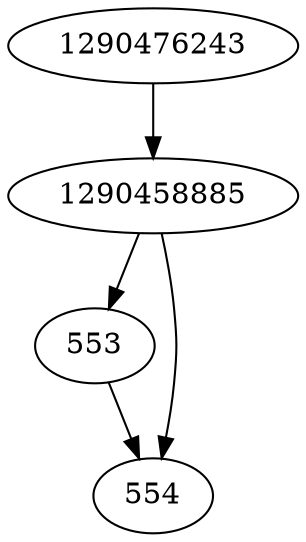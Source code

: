strict digraph  {
553;
554;
1290476243;
1290458885;
553 -> 554;
1290476243 -> 1290458885;
1290458885 -> 553;
1290458885 -> 554;
}
